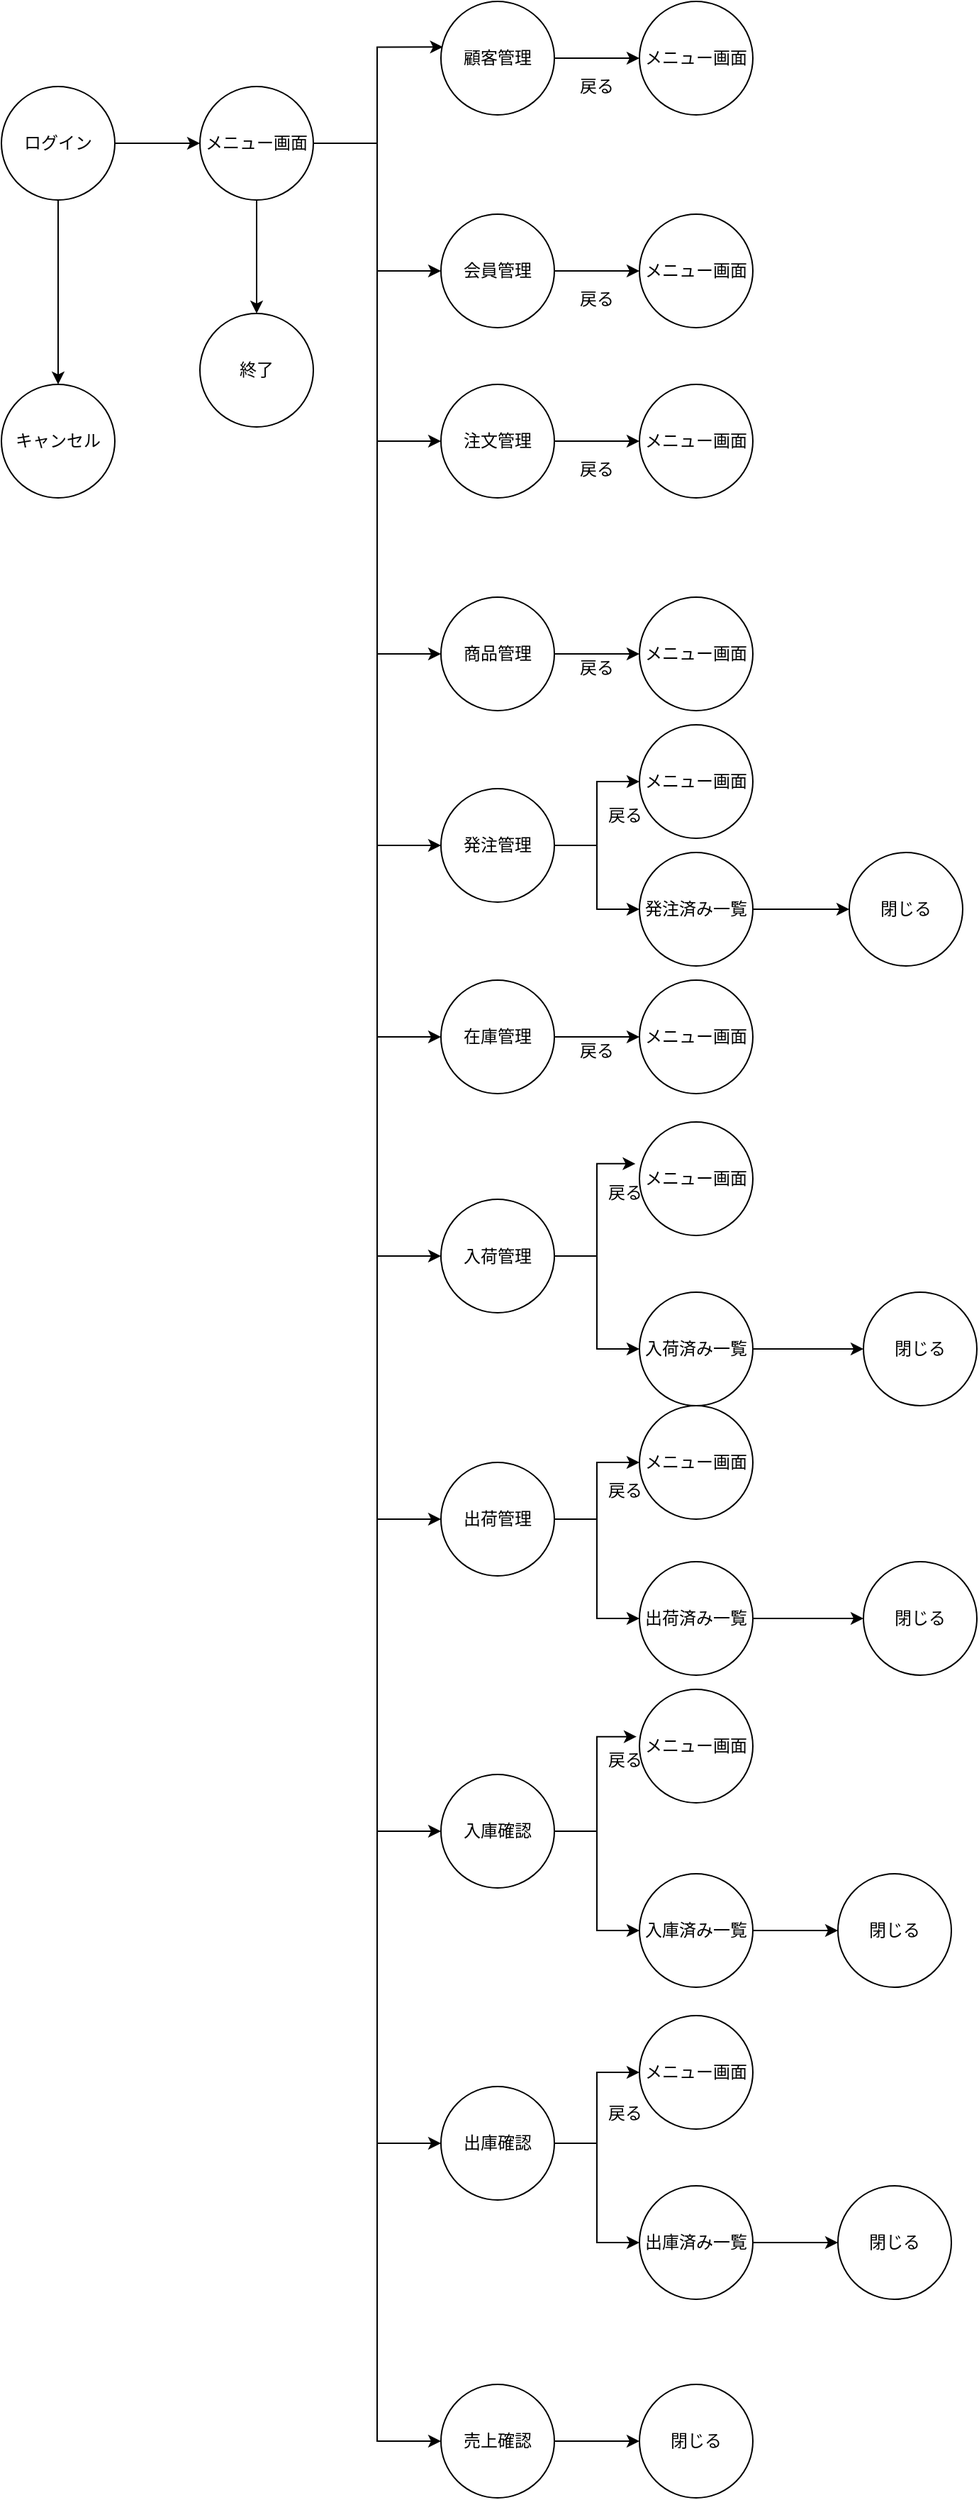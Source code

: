 <mxfile version="12.2.3" pages="1"><diagram id="inhtTi0zyWiSCSpB-2z9" name="ページ1"><mxGraphModel dx="378" dy="424" grid="1" gridSize="10" guides="1" tooltips="1" connect="1" arrows="1" fold="1" page="1" pageScale="1" pageWidth="827" pageHeight="1169" math="0" shadow="0"><root><mxCell id="0"/><mxCell id="1" parent="0"/><mxCell id="OnyjPON8D0tzcku3TYb6-4" style="edgeStyle=orthogonalEdgeStyle;rounded=0;orthogonalLoop=1;jettySize=auto;html=1;entryX=0;entryY=0.5;entryDx=0;entryDy=0;" edge="1" parent="1" source="OnyjPON8D0tzcku3TYb6-1" target="OnyjPON8D0tzcku3TYb6-2"><mxGeometry relative="1" as="geometry"/></mxCell><mxCell id="OnyjPON8D0tzcku3TYb6-93" style="edgeStyle=orthogonalEdgeStyle;rounded=0;orthogonalLoop=1;jettySize=auto;html=1;entryX=0.5;entryY=0;entryDx=0;entryDy=0;" edge="1" parent="1" source="OnyjPON8D0tzcku3TYb6-1" target="OnyjPON8D0tzcku3TYb6-91"><mxGeometry relative="1" as="geometry"/></mxCell><mxCell id="OnyjPON8D0tzcku3TYb6-1" value="ログイン" style="ellipse;whiteSpace=wrap;html=1;aspect=fixed;" vertex="1" parent="1"><mxGeometry x="80" y="70" width="80" height="80" as="geometry"/></mxCell><mxCell id="OnyjPON8D0tzcku3TYb6-23" style="edgeStyle=orthogonalEdgeStyle;rounded=0;orthogonalLoop=1;jettySize=auto;html=1;entryX=0.017;entryY=0.402;entryDx=0;entryDy=0;entryPerimeter=0;" edge="1" parent="1" source="OnyjPON8D0tzcku3TYb6-2" target="OnyjPON8D0tzcku3TYb6-7"><mxGeometry relative="1" as="geometry"/></mxCell><mxCell id="OnyjPON8D0tzcku3TYb6-24" style="edgeStyle=orthogonalEdgeStyle;rounded=0;orthogonalLoop=1;jettySize=auto;html=1;exitX=1;exitY=0.5;exitDx=0;exitDy=0;entryX=0;entryY=0.5;entryDx=0;entryDy=0;" edge="1" parent="1" source="OnyjPON8D0tzcku3TYb6-2" target="OnyjPON8D0tzcku3TYb6-8"><mxGeometry relative="1" as="geometry"/></mxCell><mxCell id="OnyjPON8D0tzcku3TYb6-29" style="edgeStyle=orthogonalEdgeStyle;rounded=0;orthogonalLoop=1;jettySize=auto;html=1;exitX=1;exitY=0.5;exitDx=0;exitDy=0;entryX=0;entryY=0.5;entryDx=0;entryDy=0;" edge="1" parent="1" source="OnyjPON8D0tzcku3TYb6-2" target="OnyjPON8D0tzcku3TYb6-9"><mxGeometry relative="1" as="geometry"/></mxCell><mxCell id="OnyjPON8D0tzcku3TYb6-33" style="edgeStyle=orthogonalEdgeStyle;rounded=0;orthogonalLoop=1;jettySize=auto;html=1;exitX=1;exitY=0.5;exitDx=0;exitDy=0;entryX=0;entryY=0.5;entryDx=0;entryDy=0;" edge="1" parent="1" source="OnyjPON8D0tzcku3TYb6-2" target="OnyjPON8D0tzcku3TYb6-10"><mxGeometry relative="1" as="geometry"/></mxCell><mxCell id="OnyjPON8D0tzcku3TYb6-38" style="edgeStyle=orthogonalEdgeStyle;rounded=0;orthogonalLoop=1;jettySize=auto;html=1;exitX=1;exitY=0.5;exitDx=0;exitDy=0;entryX=0;entryY=0.5;entryDx=0;entryDy=0;" edge="1" parent="1" source="OnyjPON8D0tzcku3TYb6-2" target="OnyjPON8D0tzcku3TYb6-12"><mxGeometry relative="1" as="geometry"/></mxCell><mxCell id="OnyjPON8D0tzcku3TYb6-40" style="edgeStyle=orthogonalEdgeStyle;rounded=0;orthogonalLoop=1;jettySize=auto;html=1;exitX=1;exitY=0.5;exitDx=0;exitDy=0;entryX=0;entryY=0.5;entryDx=0;entryDy=0;" edge="1" parent="1" source="OnyjPON8D0tzcku3TYb6-2" target="OnyjPON8D0tzcku3TYb6-13"><mxGeometry relative="1" as="geometry"/></mxCell><mxCell id="OnyjPON8D0tzcku3TYb6-41" style="edgeStyle=orthogonalEdgeStyle;rounded=0;orthogonalLoop=1;jettySize=auto;html=1;exitX=1;exitY=0.5;exitDx=0;exitDy=0;entryX=0;entryY=0.5;entryDx=0;entryDy=0;" edge="1" parent="1" source="OnyjPON8D0tzcku3TYb6-2" target="OnyjPON8D0tzcku3TYb6-14"><mxGeometry relative="1" as="geometry"/></mxCell><mxCell id="OnyjPON8D0tzcku3TYb6-42" style="edgeStyle=orthogonalEdgeStyle;rounded=0;orthogonalLoop=1;jettySize=auto;html=1;exitX=1;exitY=0.5;exitDx=0;exitDy=0;entryX=0;entryY=0.5;entryDx=0;entryDy=0;" edge="1" parent="1" source="OnyjPON8D0tzcku3TYb6-2" target="OnyjPON8D0tzcku3TYb6-15"><mxGeometry relative="1" as="geometry"/></mxCell><mxCell id="OnyjPON8D0tzcku3TYb6-70" style="edgeStyle=orthogonalEdgeStyle;rounded=0;orthogonalLoop=1;jettySize=auto;html=1;exitX=1;exitY=0.5;exitDx=0;exitDy=0;entryX=0;entryY=0.5;entryDx=0;entryDy=0;" edge="1" parent="1" source="OnyjPON8D0tzcku3TYb6-2" target="OnyjPON8D0tzcku3TYb6-16"><mxGeometry relative="1" as="geometry"/></mxCell><mxCell id="OnyjPON8D0tzcku3TYb6-75" style="edgeStyle=orthogonalEdgeStyle;rounded=0;orthogonalLoop=1;jettySize=auto;html=1;exitX=1;exitY=0.5;exitDx=0;exitDy=0;entryX=0;entryY=0.5;entryDx=0;entryDy=0;" edge="1" parent="1" source="OnyjPON8D0tzcku3TYb6-2" target="OnyjPON8D0tzcku3TYb6-17"><mxGeometry relative="1" as="geometry"/></mxCell><mxCell id="OnyjPON8D0tzcku3TYb6-76" style="edgeStyle=orthogonalEdgeStyle;rounded=0;orthogonalLoop=1;jettySize=auto;html=1;exitX=1;exitY=0.5;exitDx=0;exitDy=0;entryX=0;entryY=0.5;entryDx=0;entryDy=0;" edge="1" parent="1" source="OnyjPON8D0tzcku3TYb6-2" target="OnyjPON8D0tzcku3TYb6-18"><mxGeometry relative="1" as="geometry"/></mxCell><mxCell id="OnyjPON8D0tzcku3TYb6-92" style="edgeStyle=orthogonalEdgeStyle;rounded=0;orthogonalLoop=1;jettySize=auto;html=1;exitX=0.5;exitY=1;exitDx=0;exitDy=0;entryX=0.5;entryY=0;entryDx=0;entryDy=0;" edge="1" parent="1" source="OnyjPON8D0tzcku3TYb6-2" target="OnyjPON8D0tzcku3TYb6-5"><mxGeometry relative="1" as="geometry"/></mxCell><mxCell id="OnyjPON8D0tzcku3TYb6-2" value="メニュー画面" style="ellipse;whiteSpace=wrap;html=1;aspect=fixed;" vertex="1" parent="1"><mxGeometry x="220" y="70" width="80" height="80" as="geometry"/></mxCell><mxCell id="OnyjPON8D0tzcku3TYb6-5" value="終了" style="ellipse;whiteSpace=wrap;html=1;aspect=fixed;" vertex="1" parent="1"><mxGeometry x="220" y="230" width="80" height="80" as="geometry"/></mxCell><mxCell id="OnyjPON8D0tzcku3TYb6-22" style="edgeStyle=orthogonalEdgeStyle;rounded=0;orthogonalLoop=1;jettySize=auto;html=1;exitX=1;exitY=0.5;exitDx=0;exitDy=0;entryX=0;entryY=0.5;entryDx=0;entryDy=0;" edge="1" parent="1" source="OnyjPON8D0tzcku3TYb6-7" target="OnyjPON8D0tzcku3TYb6-21"><mxGeometry relative="1" as="geometry"/></mxCell><mxCell id="OnyjPON8D0tzcku3TYb6-7" value="顧客管理" style="ellipse;whiteSpace=wrap;html=1;aspect=fixed;" vertex="1" parent="1"><mxGeometry x="390" y="10" width="80" height="80" as="geometry"/></mxCell><mxCell id="OnyjPON8D0tzcku3TYb6-26" style="edgeStyle=orthogonalEdgeStyle;rounded=0;orthogonalLoop=1;jettySize=auto;html=1;entryX=0;entryY=0.5;entryDx=0;entryDy=0;" edge="1" parent="1" source="OnyjPON8D0tzcku3TYb6-8" target="OnyjPON8D0tzcku3TYb6-25"><mxGeometry relative="1" as="geometry"/></mxCell><mxCell id="OnyjPON8D0tzcku3TYb6-8" value="会員管理" style="ellipse;whiteSpace=wrap;html=1;aspect=fixed;" vertex="1" parent="1"><mxGeometry x="390" y="160" width="80" height="80" as="geometry"/></mxCell><mxCell id="OnyjPON8D0tzcku3TYb6-31" style="edgeStyle=orthogonalEdgeStyle;rounded=0;orthogonalLoop=1;jettySize=auto;html=1;entryX=0;entryY=0.5;entryDx=0;entryDy=0;" edge="1" parent="1" source="OnyjPON8D0tzcku3TYb6-9" target="OnyjPON8D0tzcku3TYb6-30"><mxGeometry relative="1" as="geometry"/></mxCell><mxCell id="OnyjPON8D0tzcku3TYb6-9" value="注文管理&lt;span style=&quot;color: rgba(0 , 0 , 0 , 0) ; font-family: monospace ; font-size: 0px ; white-space: nowrap&quot;&gt;%3CmxGraphModel%3E%3Croot%3E%3CmxCell%20id%3D%220%22%2F%3E%3CmxCell%20id%3D%221%22%20parent%3D%220%22%2F%3E%3CmxCell%20id%3D%222%22%20value%3D%22%E9%A1%A7%E5%AE%A2%E7%AE%A1%E7%90%86%22%20style%3D%22ellipse%3BwhiteSpace%3Dwrap%3Bhtml%3D1%3Baspect%3Dfixed%3B%22%20vertex%3D%221%22%20parent%3D%221%22%3E%3CmxGeometry%20x%3D%22390%22%20y%3D%2210%22%20width%3D%2280%22%20height%3D%2280%22%20as%3D%22geometry%22%2F%3E%3C%2FmxCell%3E%3C%2Froot%3E%3C%2FmxGraphModel%3E&lt;/span&gt;" style="ellipse;whiteSpace=wrap;html=1;aspect=fixed;" vertex="1" parent="1"><mxGeometry x="390" y="280" width="80" height="80" as="geometry"/></mxCell><mxCell id="OnyjPON8D0tzcku3TYb6-34" style="edgeStyle=orthogonalEdgeStyle;rounded=0;orthogonalLoop=1;jettySize=auto;html=1;exitX=1;exitY=0.5;exitDx=0;exitDy=0;" edge="1" parent="1" source="OnyjPON8D0tzcku3TYb6-10"><mxGeometry relative="1" as="geometry"><mxPoint x="530" y="470" as="targetPoint"/></mxGeometry></mxCell><mxCell id="OnyjPON8D0tzcku3TYb6-10" value="商品管理" style="ellipse;whiteSpace=wrap;html=1;aspect=fixed;" vertex="1" parent="1"><mxGeometry x="390" y="430" width="80" height="80" as="geometry"/></mxCell><mxCell id="OnyjPON8D0tzcku3TYb6-44" style="edgeStyle=orthogonalEdgeStyle;rounded=0;orthogonalLoop=1;jettySize=auto;html=1;entryX=0;entryY=0.5;entryDx=0;entryDy=0;" edge="1" parent="1" source="OnyjPON8D0tzcku3TYb6-12" target="OnyjPON8D0tzcku3TYb6-43"><mxGeometry relative="1" as="geometry"/></mxCell><mxCell id="OnyjPON8D0tzcku3TYb6-46" style="edgeStyle=orthogonalEdgeStyle;rounded=0;orthogonalLoop=1;jettySize=auto;html=1;exitX=1;exitY=0.5;exitDx=0;exitDy=0;entryX=0;entryY=0.5;entryDx=0;entryDy=0;" edge="1" parent="1" source="OnyjPON8D0tzcku3TYb6-12" target="OnyjPON8D0tzcku3TYb6-45"><mxGeometry relative="1" as="geometry"/></mxCell><mxCell id="OnyjPON8D0tzcku3TYb6-12" value="発注管理" style="ellipse;whiteSpace=wrap;html=1;aspect=fixed;" vertex="1" parent="1"><mxGeometry x="390" y="565" width="80" height="80" as="geometry"/></mxCell><mxCell id="OnyjPON8D0tzcku3TYb6-51" style="edgeStyle=orthogonalEdgeStyle;rounded=0;orthogonalLoop=1;jettySize=auto;html=1;exitX=1;exitY=0.5;exitDx=0;exitDy=0;entryX=0;entryY=0.5;entryDx=0;entryDy=0;" edge="1" parent="1" source="OnyjPON8D0tzcku3TYb6-13" target="OnyjPON8D0tzcku3TYb6-50"><mxGeometry relative="1" as="geometry"/></mxCell><mxCell id="OnyjPON8D0tzcku3TYb6-13" value="在庫管理" style="ellipse;whiteSpace=wrap;html=1;aspect=fixed;" vertex="1" parent="1"><mxGeometry x="390" y="700" width="80" height="80" as="geometry"/></mxCell><mxCell id="OnyjPON8D0tzcku3TYb6-57" style="edgeStyle=orthogonalEdgeStyle;rounded=0;orthogonalLoop=1;jettySize=auto;html=1;exitX=1;exitY=0.5;exitDx=0;exitDy=0;entryX=-0.035;entryY=0.368;entryDx=0;entryDy=0;entryPerimeter=0;" edge="1" parent="1" source="OnyjPON8D0tzcku3TYb6-14" target="OnyjPON8D0tzcku3TYb6-55"><mxGeometry relative="1" as="geometry"/></mxCell><mxCell id="OnyjPON8D0tzcku3TYb6-58" style="edgeStyle=orthogonalEdgeStyle;rounded=0;orthogonalLoop=1;jettySize=auto;html=1;exitX=1;exitY=0.5;exitDx=0;exitDy=0;entryX=0;entryY=0.5;entryDx=0;entryDy=0;" edge="1" parent="1" source="OnyjPON8D0tzcku3TYb6-14" target="OnyjPON8D0tzcku3TYb6-56"><mxGeometry relative="1" as="geometry"/></mxCell><mxCell id="OnyjPON8D0tzcku3TYb6-14" value="入荷管理&lt;span style=&quot;color: rgba(0 , 0 , 0 , 0) ; font-family: monospace ; font-size: 0px ; white-space: nowrap&quot;&gt;%3CmxGraphModel%3E%3Croot%3E%3CmxCell%20id%3D%220%22%2F%3E%3CmxCell%20id%3D%221%22%20parent%3D%220%22%2F%3E%3CmxCell%20id%3D%222%22%20value%3D%22%E9%A1%A7%E5%AE%A2%E7%AE%A1%E7%90%86%22%20style%3D%22ellipse%3BwhiteSpace%3Dwrap%3Bhtml%3D1%3Baspect%3Dfixed%3B%22%20vertex%3D%221%22%20parent%3D%221%22%3E%3CmxGeometry%20x%3D%22390%22%20y%3D%2210%22%20width%3D%2280%22%20height%3D%2280%22%20as%3D%22geometry%22%2F%3E%3C%2FmxCell%3E%3C%2Froot%3E%3C%2FmxGraphModel%3E&lt;/span&gt;" style="ellipse;whiteSpace=wrap;html=1;aspect=fixed;" vertex="1" parent="1"><mxGeometry x="390" y="854.5" width="80" height="80" as="geometry"/></mxCell><mxCell id="OnyjPON8D0tzcku3TYb6-62" style="edgeStyle=orthogonalEdgeStyle;rounded=0;orthogonalLoop=1;jettySize=auto;html=1;exitX=1;exitY=0.5;exitDx=0;exitDy=0;entryX=0;entryY=0.5;entryDx=0;entryDy=0;" edge="1" parent="1" source="OnyjPON8D0tzcku3TYb6-15" target="OnyjPON8D0tzcku3TYb6-60"><mxGeometry relative="1" as="geometry"/></mxCell><mxCell id="OnyjPON8D0tzcku3TYb6-63" style="edgeStyle=orthogonalEdgeStyle;rounded=0;orthogonalLoop=1;jettySize=auto;html=1;exitX=1;exitY=0.5;exitDx=0;exitDy=0;entryX=0;entryY=0.5;entryDx=0;entryDy=0;" edge="1" parent="1" source="OnyjPON8D0tzcku3TYb6-15" target="OnyjPON8D0tzcku3TYb6-61"><mxGeometry relative="1" as="geometry"/></mxCell><mxCell id="OnyjPON8D0tzcku3TYb6-15" value="出荷管理" style="ellipse;whiteSpace=wrap;html=1;aspect=fixed;" vertex="1" parent="1"><mxGeometry x="390" y="1040" width="80" height="80" as="geometry"/></mxCell><mxCell id="OnyjPON8D0tzcku3TYb6-67" style="edgeStyle=orthogonalEdgeStyle;rounded=0;orthogonalLoop=1;jettySize=auto;html=1;entryX=-0.025;entryY=0.417;entryDx=0;entryDy=0;entryPerimeter=0;" edge="1" parent="1" source="OnyjPON8D0tzcku3TYb6-16" target="OnyjPON8D0tzcku3TYb6-65"><mxGeometry relative="1" as="geometry"/></mxCell><mxCell id="OnyjPON8D0tzcku3TYb6-68" style="edgeStyle=orthogonalEdgeStyle;rounded=0;orthogonalLoop=1;jettySize=auto;html=1;exitX=1;exitY=0.5;exitDx=0;exitDy=0;entryX=0;entryY=0.5;entryDx=0;entryDy=0;" edge="1" parent="1" source="OnyjPON8D0tzcku3TYb6-16" target="OnyjPON8D0tzcku3TYb6-66"><mxGeometry relative="1" as="geometry"/></mxCell><mxCell id="OnyjPON8D0tzcku3TYb6-16" value="入庫確認" style="ellipse;whiteSpace=wrap;html=1;aspect=fixed;" vertex="1" parent="1"><mxGeometry x="390" y="1260" width="80" height="80" as="geometry"/></mxCell><mxCell id="OnyjPON8D0tzcku3TYb6-73" style="edgeStyle=orthogonalEdgeStyle;rounded=0;orthogonalLoop=1;jettySize=auto;html=1;exitX=1;exitY=0.5;exitDx=0;exitDy=0;entryX=0;entryY=0.5;entryDx=0;entryDy=0;" edge="1" parent="1" source="OnyjPON8D0tzcku3TYb6-17" target="OnyjPON8D0tzcku3TYb6-71"><mxGeometry relative="1" as="geometry"/></mxCell><mxCell id="OnyjPON8D0tzcku3TYb6-74" style="edgeStyle=orthogonalEdgeStyle;rounded=0;orthogonalLoop=1;jettySize=auto;html=1;exitX=1;exitY=0.5;exitDx=0;exitDy=0;entryX=0;entryY=0.5;entryDx=0;entryDy=0;" edge="1" parent="1" source="OnyjPON8D0tzcku3TYb6-17" target="OnyjPON8D0tzcku3TYb6-72"><mxGeometry relative="1" as="geometry"/></mxCell><mxCell id="OnyjPON8D0tzcku3TYb6-17" value="出庫確認" style="ellipse;whiteSpace=wrap;html=1;aspect=fixed;" vertex="1" parent="1"><mxGeometry x="390" y="1480" width="80" height="80" as="geometry"/></mxCell><mxCell id="OnyjPON8D0tzcku3TYb6-80" style="edgeStyle=orthogonalEdgeStyle;rounded=0;orthogonalLoop=1;jettySize=auto;html=1;exitX=1;exitY=0.5;exitDx=0;exitDy=0;entryX=0;entryY=0.5;entryDx=0;entryDy=0;" edge="1" parent="1" source="OnyjPON8D0tzcku3TYb6-18" target="OnyjPON8D0tzcku3TYb6-79"><mxGeometry relative="1" as="geometry"/></mxCell><mxCell id="OnyjPON8D0tzcku3TYb6-18" value="売上確認" style="ellipse;whiteSpace=wrap;html=1;aspect=fixed;" vertex="1" parent="1"><mxGeometry x="390" y="1690" width="80" height="80" as="geometry"/></mxCell><mxCell id="OnyjPON8D0tzcku3TYb6-21" value="メニュー画面" style="ellipse;whiteSpace=wrap;html=1;aspect=fixed;" vertex="1" parent="1"><mxGeometry x="530" y="10" width="80" height="80" as="geometry"/></mxCell><mxCell id="OnyjPON8D0tzcku3TYb6-25" value="メニュー画面" style="ellipse;whiteSpace=wrap;html=1;aspect=fixed;" vertex="1" parent="1"><mxGeometry x="530" y="160" width="80" height="80" as="geometry"/></mxCell><mxCell id="OnyjPON8D0tzcku3TYb6-27" value="戻る" style="text;html=1;strokeColor=none;fillColor=none;align=center;verticalAlign=middle;whiteSpace=wrap;rounded=0;" vertex="1" parent="1"><mxGeometry x="480" y="60" width="40" height="20" as="geometry"/></mxCell><mxCell id="OnyjPON8D0tzcku3TYb6-28" value="戻る" style="text;html=1;strokeColor=none;fillColor=none;align=center;verticalAlign=middle;whiteSpace=wrap;rounded=0;" vertex="1" parent="1"><mxGeometry x="480" y="210" width="40" height="20" as="geometry"/></mxCell><mxCell id="OnyjPON8D0tzcku3TYb6-30" value="メニュー画面" style="ellipse;whiteSpace=wrap;html=1;aspect=fixed;" vertex="1" parent="1"><mxGeometry x="530" y="280" width="80" height="80" as="geometry"/></mxCell><mxCell id="OnyjPON8D0tzcku3TYb6-32" value="戻る" style="text;html=1;strokeColor=none;fillColor=none;align=center;verticalAlign=middle;whiteSpace=wrap;rounded=0;" vertex="1" parent="1"><mxGeometry x="480" y="330" width="40" height="20" as="geometry"/></mxCell><mxCell id="OnyjPON8D0tzcku3TYb6-36" value="メニュー画面" style="ellipse;whiteSpace=wrap;html=1;aspect=fixed;" vertex="1" parent="1"><mxGeometry x="530" y="430" width="80" height="80" as="geometry"/></mxCell><mxCell id="OnyjPON8D0tzcku3TYb6-37" value="戻る" style="text;html=1;strokeColor=none;fillColor=none;align=center;verticalAlign=middle;whiteSpace=wrap;rounded=0;" vertex="1" parent="1"><mxGeometry x="480" y="470" width="40" height="20" as="geometry"/></mxCell><mxCell id="OnyjPON8D0tzcku3TYb6-43" value="メニュー画面" style="ellipse;whiteSpace=wrap;html=1;aspect=fixed;" vertex="1" parent="1"><mxGeometry x="530" y="520" width="80" height="80" as="geometry"/></mxCell><mxCell id="OnyjPON8D0tzcku3TYb6-82" style="edgeStyle=orthogonalEdgeStyle;rounded=0;orthogonalLoop=1;jettySize=auto;html=1;exitX=1;exitY=0.5;exitDx=0;exitDy=0;entryX=0;entryY=0.5;entryDx=0;entryDy=0;" edge="1" parent="1" source="OnyjPON8D0tzcku3TYb6-45" target="OnyjPON8D0tzcku3TYb6-81"><mxGeometry relative="1" as="geometry"/></mxCell><mxCell id="OnyjPON8D0tzcku3TYb6-45" value="発注済み一覧" style="ellipse;whiteSpace=wrap;html=1;aspect=fixed;" vertex="1" parent="1"><mxGeometry x="530" y="610" width="80" height="80" as="geometry"/></mxCell><mxCell id="OnyjPON8D0tzcku3TYb6-47" value="戻る" style="text;html=1;strokeColor=none;fillColor=none;align=center;verticalAlign=middle;whiteSpace=wrap;rounded=0;" vertex="1" parent="1"><mxGeometry x="500" y="574" width="40" height="20" as="geometry"/></mxCell><mxCell id="OnyjPON8D0tzcku3TYb6-50" value="メニュー画面" style="ellipse;whiteSpace=wrap;html=1;aspect=fixed;" vertex="1" parent="1"><mxGeometry x="530" y="700" width="80" height="80" as="geometry"/></mxCell><mxCell id="OnyjPON8D0tzcku3TYb6-54" value="戻る" style="text;html=1;strokeColor=none;fillColor=none;align=center;verticalAlign=middle;whiteSpace=wrap;rounded=0;" vertex="1" parent="1"><mxGeometry x="480" y="740" width="40" height="20" as="geometry"/></mxCell><mxCell id="OnyjPON8D0tzcku3TYb6-55" value="メニュー画面" style="ellipse;whiteSpace=wrap;html=1;aspect=fixed;" vertex="1" parent="1"><mxGeometry x="530" y="800" width="80" height="80" as="geometry"/></mxCell><mxCell id="OnyjPON8D0tzcku3TYb6-84" style="edgeStyle=orthogonalEdgeStyle;rounded=0;orthogonalLoop=1;jettySize=auto;html=1;exitX=1;exitY=0.5;exitDx=0;exitDy=0;entryX=0;entryY=0.5;entryDx=0;entryDy=0;" edge="1" parent="1" source="OnyjPON8D0tzcku3TYb6-56" target="OnyjPON8D0tzcku3TYb6-83"><mxGeometry relative="1" as="geometry"><mxPoint x="670" y="960" as="targetPoint"/></mxGeometry></mxCell><mxCell id="OnyjPON8D0tzcku3TYb6-56" value="入荷済み一覧" style="ellipse;whiteSpace=wrap;html=1;aspect=fixed;" vertex="1" parent="1"><mxGeometry x="530" y="920" width="80" height="80" as="geometry"/></mxCell><mxCell id="OnyjPON8D0tzcku3TYb6-59" value="戻る" style="text;html=1;strokeColor=none;fillColor=none;align=center;verticalAlign=middle;whiteSpace=wrap;rounded=0;" vertex="1" parent="1"><mxGeometry x="500" y="840" width="40" height="20" as="geometry"/></mxCell><mxCell id="OnyjPON8D0tzcku3TYb6-60" value="メニュー画面" style="ellipse;whiteSpace=wrap;html=1;aspect=fixed;" vertex="1" parent="1"><mxGeometry x="530" y="1000" width="80" height="80" as="geometry"/></mxCell><mxCell id="OnyjPON8D0tzcku3TYb6-86" style="edgeStyle=orthogonalEdgeStyle;rounded=0;orthogonalLoop=1;jettySize=auto;html=1;exitX=1;exitY=0.5;exitDx=0;exitDy=0;entryX=0;entryY=0.5;entryDx=0;entryDy=0;" edge="1" parent="1" source="OnyjPON8D0tzcku3TYb6-61" target="OnyjPON8D0tzcku3TYb6-85"><mxGeometry relative="1" as="geometry"/></mxCell><mxCell id="OnyjPON8D0tzcku3TYb6-61" value="出荷済み一覧" style="ellipse;whiteSpace=wrap;html=1;aspect=fixed;" vertex="1" parent="1"><mxGeometry x="530" y="1110" width="80" height="80" as="geometry"/></mxCell><mxCell id="OnyjPON8D0tzcku3TYb6-64" value="戻る" style="text;html=1;strokeColor=none;fillColor=none;align=center;verticalAlign=middle;whiteSpace=wrap;rounded=0;" vertex="1" parent="1"><mxGeometry x="500" y="1050" width="40" height="20" as="geometry"/></mxCell><mxCell id="OnyjPON8D0tzcku3TYb6-65" value="メニュー画面" style="ellipse;whiteSpace=wrap;html=1;aspect=fixed;" vertex="1" parent="1"><mxGeometry x="530" y="1200" width="80" height="80" as="geometry"/></mxCell><mxCell id="OnyjPON8D0tzcku3TYb6-88" style="edgeStyle=orthogonalEdgeStyle;rounded=0;orthogonalLoop=1;jettySize=auto;html=1;exitX=1;exitY=0.5;exitDx=0;exitDy=0;entryX=0;entryY=0.5;entryDx=0;entryDy=0;" edge="1" parent="1" source="OnyjPON8D0tzcku3TYb6-66" target="OnyjPON8D0tzcku3TYb6-87"><mxGeometry relative="1" as="geometry"/></mxCell><mxCell id="OnyjPON8D0tzcku3TYb6-66" value="入庫済み一覧" style="ellipse;whiteSpace=wrap;html=1;aspect=fixed;" vertex="1" parent="1"><mxGeometry x="530" y="1330" width="80" height="80" as="geometry"/></mxCell><mxCell id="OnyjPON8D0tzcku3TYb6-69" value="戻る" style="text;html=1;strokeColor=none;fillColor=none;align=center;verticalAlign=middle;whiteSpace=wrap;rounded=0;" vertex="1" parent="1"><mxGeometry x="500" y="1240" width="40" height="20" as="geometry"/></mxCell><mxCell id="OnyjPON8D0tzcku3TYb6-71" value="メニュー画面" style="ellipse;whiteSpace=wrap;html=1;aspect=fixed;" vertex="1" parent="1"><mxGeometry x="530" y="1430" width="80" height="80" as="geometry"/></mxCell><mxCell id="OnyjPON8D0tzcku3TYb6-90" style="edgeStyle=orthogonalEdgeStyle;rounded=0;orthogonalLoop=1;jettySize=auto;html=1;exitX=1;exitY=0.5;exitDx=0;exitDy=0;entryX=0;entryY=0.5;entryDx=0;entryDy=0;" edge="1" parent="1" source="OnyjPON8D0tzcku3TYb6-72" target="OnyjPON8D0tzcku3TYb6-89"><mxGeometry relative="1" as="geometry"/></mxCell><mxCell id="OnyjPON8D0tzcku3TYb6-72" value="出庫済み一覧" style="ellipse;whiteSpace=wrap;html=1;aspect=fixed;" vertex="1" parent="1"><mxGeometry x="530" y="1550" width="80" height="80" as="geometry"/></mxCell><mxCell id="OnyjPON8D0tzcku3TYb6-77" value="&lt;span style=&quot;color: rgba(0 , 0 , 0 , 0) ; font-family: monospace ; font-size: 0px&quot;&gt;%3CmxGraphModel%3E%3Croot%3E%3CmxCell%20id%3D%220%22%2F%3E%3CmxCell%20id%3D%221%22%20parent%3D%220%22%2F%3E%3CmxCell%20id%3D%222%22%20value%3D%22%E6%88%BB%E3%82%8B%22%20style%3D%22text%3Bhtml%3D1%3BstrokeColor%3Dnone%3BfillColor%3Dnone%3Balign%3Dcenter%3BverticalAlign%3Dmiddle%3BwhiteSpace%3Dwrap%3Brounded%3D0%3B%22%20vertex%3D%221%22%20parent%3D%221%22%3E%3CmxGeometry%20x%3D%22500%22%20y%3D%221050%22%20width%3D%2240%22%20height%3D%2220%22%20as%3D%22geometry%22%2F%3E%3C%2FmxCell%3E%3C%2Froot%3E%3C%2FmxGraphModel%3E&lt;/span&gt;" style="text;html=1;resizable=0;points=[];autosize=1;align=left;verticalAlign=top;spacingTop=-4;" vertex="1" parent="1"><mxGeometry x="718" y="1425" width="20" height="20" as="geometry"/></mxCell><mxCell id="OnyjPON8D0tzcku3TYb6-78" value="戻る" style="text;html=1;strokeColor=none;fillColor=none;align=center;verticalAlign=middle;whiteSpace=wrap;rounded=0;" vertex="1" parent="1"><mxGeometry x="500" y="1488.5" width="40" height="20" as="geometry"/></mxCell><mxCell id="OnyjPON8D0tzcku3TYb6-79" value="閉じる" style="ellipse;whiteSpace=wrap;html=1;aspect=fixed;" vertex="1" parent="1"><mxGeometry x="530" y="1690" width="80" height="80" as="geometry"/></mxCell><mxCell id="OnyjPON8D0tzcku3TYb6-81" value="閉じる" style="ellipse;whiteSpace=wrap;html=1;aspect=fixed;" vertex="1" parent="1"><mxGeometry x="678" y="610" width="80" height="80" as="geometry"/></mxCell><mxCell id="OnyjPON8D0tzcku3TYb6-83" value="閉じる" style="ellipse;whiteSpace=wrap;html=1;aspect=fixed;" vertex="1" parent="1"><mxGeometry x="688" y="920" width="80" height="80" as="geometry"/></mxCell><mxCell id="OnyjPON8D0tzcku3TYb6-85" value="閉じる" style="ellipse;whiteSpace=wrap;html=1;aspect=fixed;" vertex="1" parent="1"><mxGeometry x="688" y="1110" width="80" height="80" as="geometry"/></mxCell><mxCell id="OnyjPON8D0tzcku3TYb6-87" value="閉じる" style="ellipse;whiteSpace=wrap;html=1;aspect=fixed;" vertex="1" parent="1"><mxGeometry x="670" y="1330" width="80" height="80" as="geometry"/></mxCell><mxCell id="OnyjPON8D0tzcku3TYb6-89" value="閉じる" style="ellipse;whiteSpace=wrap;html=1;aspect=fixed;" vertex="1" parent="1"><mxGeometry x="670" y="1550" width="80" height="80" as="geometry"/></mxCell><mxCell id="OnyjPON8D0tzcku3TYb6-91" value="キャンセル" style="ellipse;whiteSpace=wrap;html=1;aspect=fixed;" vertex="1" parent="1"><mxGeometry x="80" y="280" width="80" height="80" as="geometry"/></mxCell></root></mxGraphModel></diagram></mxfile>